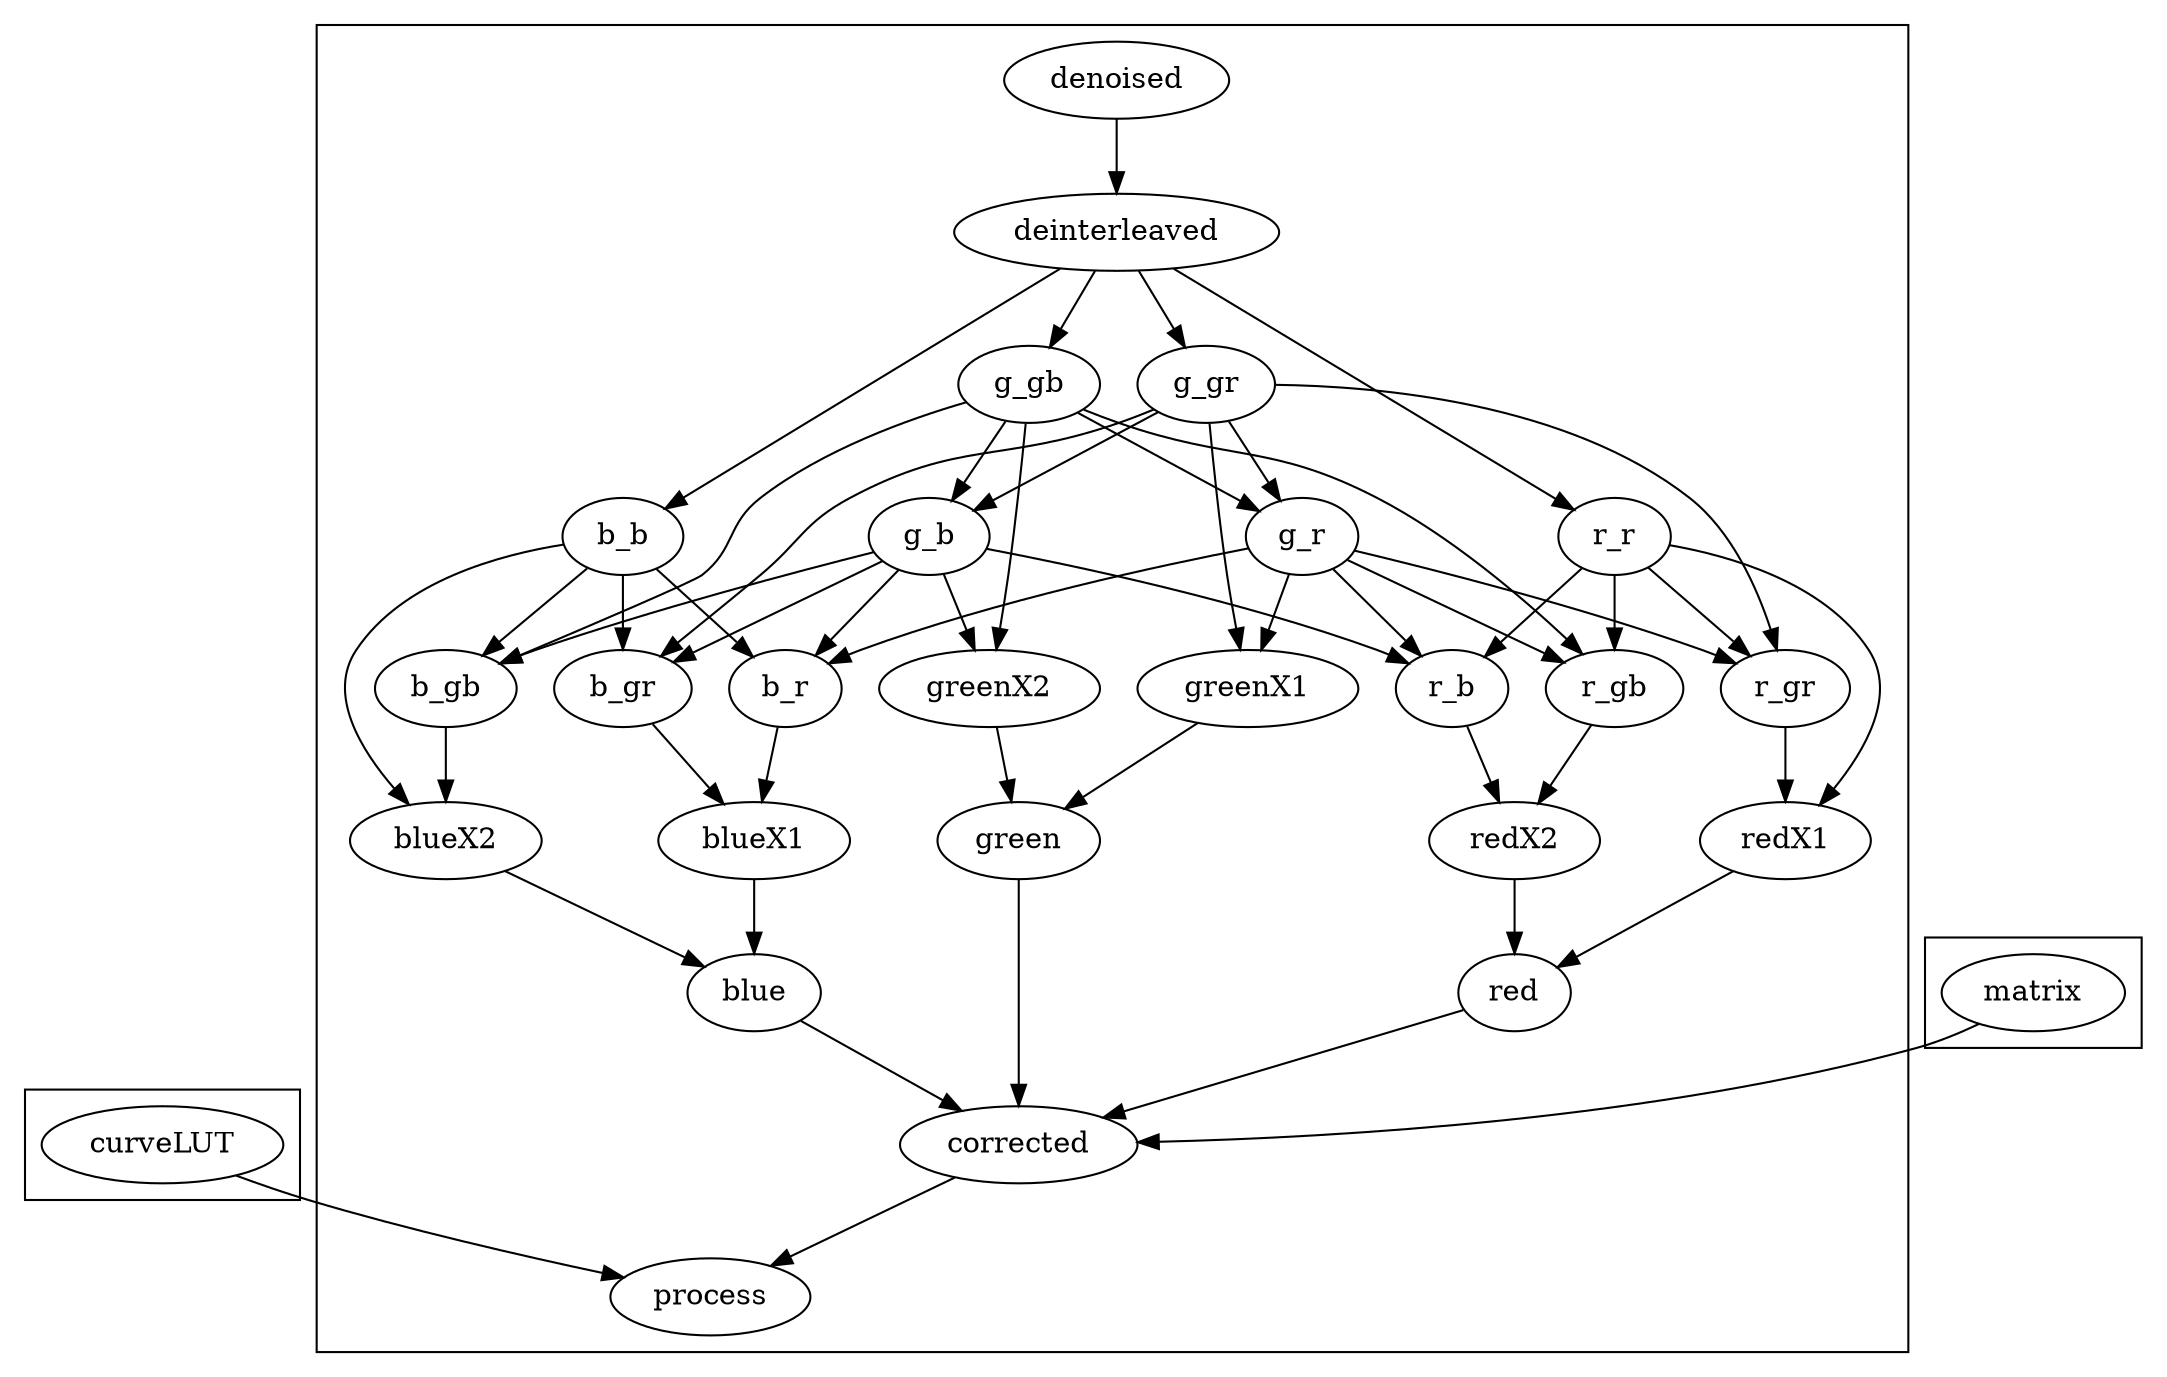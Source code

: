 digraph {
	graph [bb="0,0,920,662"];
	node [label="\N"];
	subgraph cluster_0 {
		graph [bb="780,82,912,136"];
		curveLUT		 [height="0.51389",
			pos="846,109",
			width="1.6111"];
	}
	subgraph cluster_1 {
		graph [bb="780,156,884,210"];
		matrix		 [height="0.51389",
			pos="832,183",
			width="1.2222"];
	}
	subgraph cluster_2 {
		graph [bb="8,8,772,654"];
		denoised		 [height="0.51389",
			pos="393,627",
			width="1.5"];
		deinterleaved		 [height="0.51389",
			pos="393,553",
			width="2.1667"];
		denoised -> deinterleaved		 [pos="e,393,571.67 393,608.33 393,600.26 393,590.65 393,581.71"];
		r_r		 [height="0.51389",
			pos="631,405",
			width="0.75"];
		deinterleaved -> r_r		 [pos="e,610.76,417.58 421.24,535.44 466.83,507.09 556.2,451.51 602.17,422.93"];
		b_b		 [height="0.51389",
			pos="155,405",
			width="0.80556"];
		deinterleaved -> b_b		 [pos="e,175.88,417.99 364.76,535.44 319.4,507.23 230.7,452.07 184.53,423.36"];
		g_gr		 [height="0.51389",
			pos="436,479",
			width="0.91667"];
		deinterleaved -> g_gr		 [pos="e,425.74,496.65 403.85,534.33 408.94,525.57 415.1,514.97 420.65,505.41"];
		g_gb		 [height="0.51389",
			pos="351,479",
			width="0.94444"];
		deinterleaved -> g_gb		 [pos="e,361.16,496.9 382.4,534.33 377.47,525.63 371.51,515.13 366.11,505.62"];
		greenX1		 [height="0.51389",
			pos="455,331",
			width="1.4722"];
		g_gr -> greenX1		 [pos="e,451.7,349.55 437.69,460.44 439.48,441.64 442.51,411.75 446,386 447.17,377.34 4\
48.64,367.95 450.04,359.42"];
		b_gr		 [height="0.51389",
			pos="155,331",
			width="0.91667"];
		g_gr -> b_gr		 [pos="e,174.65,346.03 410.94,466.91 405.42,464.46 399.57,462.02 394,460 338.05,439.67 \
316.96,453.05 265,424 243.31,411.88 242.84,402.2 224,386 210.66,374.53 195.4,362\
.28 182.63,352.26"];
		g_r		 [height="0.51389",
			pos="482,405",
			width="0.75"];
		g_gr -> g_r		 [pos="e,471.34,422.16 446.9,461.46 452.61,452.27 459.72,440.84 466.04,430.68"];
		g_b		 [height="0.51389",
			pos="303,405",
			width="0.80556"];
		g_gr -> g_b		 [pos="e,324.91,417.19 412.53,465.94 390.67,453.78 357.95,435.57 333.96,422.22"];
		r_gr		 [height="0.51389",
			pos="713,331",
			width="0.86111"];
		g_gr -> r_gr		 [pos="e,708.92,349.35 468.48,474.72 524.55,466.78 636.45,448.34 667,424 687.46,407.7 6\
99.51,379.96 706.11,359.01"];
		r_gb		 [height="0.51389",
			pos="631,331",
			width="0.91667"];
		g_gb -> r_gb		 [pos="e,615.33,347.52 377.15,466.78 382.66,464.39 388.48,462.01 394,460 447.92,440.36 \
467.25,450.78 518,424 552.62,405.73 586.5,375.76 607.99,354.8"];
		greenX2		 [height="0.51389",
			pos="331,331",
			width="1.4722"];
		g_gb -> greenX2		 [pos="e,334.72,349.53 349.4,460.42 347.69,441.61 344.72,411.72 341,386 339.75,377.33 3\
38.13,367.93 336.57,359.4"];
		g_gb -> g_r		 [pos="e,461.05,416.84 374.72,465.6 396.46,453.32 428.74,435.08 452.21,421.83"];
		b_gb		 [height="0.51389",
			pos="70,331",
			width="0.94444"];
		g_gb -> b_gb		 [pos="e,96.407,342.72 320.64,470.39 293.47,461.69 253.51,446.32 224,424 206.62,410.85 \
210.31,399.25 193,386 192.05,385.27 141.64,362.82 105.66,346.83"];
		g_gb -> g_b		 [pos="e,314.13,422.16 339.62,461.46 333.66,452.27 326.25,440.84 319.66,430.68"];
		g_r -> r_gb		 [pos="e,606.19,343.32 503.99,394.08 528.5,381.91 568.43,362.07 596.98,347.89"];
		r_b		 [height="0.51389",
			pos="553,331",
			width="0.75"];
		g_r -> r_b		 [pos="e,537.96,346.67 497.06,389.31 506.85,379.1 519.78,365.62 530.75,354.19"];
		g_r -> greenX1		 [pos="e,461.78,349.6 475.33,386.71 472.3,378.41 468.65,368.41 465.28,359.18"];
		b_r		 [height="0.51389",
			pos="233,331",
			width="0.75"];
		g_r -> b_r		 [pos="e,253.94,343.1 455.82,400.29 415.02,392.49 334.18,375.22 269,350 267.12,349.27 2\
65.22,348.47 263.31,347.62"];
		g_r -> r_gr		 [pos="e,689.16,343.1 507.77,399 544.87,390.05 615.23,371.87 673,350 675.24,349.15 677.\
54,348.23 679.83,347.26"];
		r_r -> r_gb		 [pos="e,631,349.67 631,386.33 631,378.26 631,368.65 631,359.71"];
		redX1		 [height="0.51389",
			pos="718,257",
			width="1.1389"];
		r_r -> redX1		 [pos="e,733.7,274.48 657.61,401.45 686.71,395.98 732.01,382.49 753,350 766.54,329.05 7\
53.61,302.09 739.8,282.6"];
		r_r -> r_b		 [pos="e,568.87,346.06 614.84,389.67 603.68,379.08 588.67,364.84 576.23,353.04"];
		r_r -> r_gr		 [pos="e,695.87,346.46 647.59,390.02 659.22,379.53 674.96,365.33 688.09,353.48"];
		r_gr -> redX1		 [pos="e,716.74,275.67 714.26,312.33 714.81,304.26 715.46,294.65 716.06,285.71"];
		red		 [height="0.51389",
			pos="662,183",
			width="0.75"];
		redX1 -> red		 [pos="e,674.6,199.65 704.73,239.46 697.6,230.05 688.7,218.28 680.86,207.93"];
		g_b -> r_b		 [pos="e,532.07,343.1 331.01,399.98 372.52,392.06 452.41,374.95 517,350 518.88,349.27 5\
20.79,348.47 522.69,347.63"];
		g_b -> greenX2		 [pos="e,323.96,349.6 309.92,386.71 313.06,378.41 316.85,368.41 320.34,359.18"];
		g_b -> b_gr		 [pos="e,179.69,343.34 279.88,393.44 255.41,381.2 216.55,361.78 188.68,347.84"];
		g_b -> b_gb		 [pos="e,96.151,343.22 275.89,398.38 238.69,389.01 169.96,370.72 113,350 110.58,349.12 \
108.11,348.17 105.63,347.18"];
		g_b -> b_r		 [pos="e,247.92,346.77 287.81,388.94 278.21,378.79 265.63,365.5 254.95,354.21"];
		redX2		 [height="0.51389",
			pos="618,257",
			width="1.1389"];
		r_gb -> redX2		 [pos="e,621.28,275.67 627.72,312.33 626.3,304.26 624.61,294.65 623.04,285.71"];
		r_b -> redX2		 [pos="e,602.79,274.32 567.1,314.94 575.58,305.3 586.54,292.82 596.12,281.92"];
		redX2 -> red		 [pos="e,651.75,200.24 628.65,239.09 634.03,230.05 640.64,218.92 646.56,208.96"];
		green		 [height="0.51389",
			pos="455,257",
			width="1.0833"];
		greenX2 -> green		 [pos="e,430.67,271.52 357.91,314.94 376.68,303.74 401.87,288.71 421.88,276.77"];
		greenX1 -> green		 [pos="e,455,275.67 455,312.33 455,304.26 455,294.65 455,285.71"];
		corrected		 [height="0.51389",
			pos="662,109",
			width="1.5833"];
		green -> corrected		 [pos="e,638.32,125.93 476.76,241.44 513.37,215.27 587.45,162.3 630,131.88"];
		blueX2		 [height="0.51389",
			pos="70,257",
			width="1.2778"];
		b_b -> blueX2		 [pos="e,51.77,274.26 126.3,401.73 95.781,396.54 48.953,383.33 27,350 12.724,328.33 28.\
686,301.15 45.058,281.78"];
		b_b -> b_gr		 [pos="e,155,349.67 155,386.33 155,378.26 155,368.65 155,359.71"];
		b_b -> b_gb		 [pos="e,88.056,346.72 137.8,390.02 125.71,379.5 109.34,365.25 95.71,353.38"];
		b_b -> b_r		 [pos="e,217.02,346.16 171.54,389.31 182.65,378.77 197.45,364.73 209.74,353.07"];
		blueX1		 [height="0.51389",
			pos="207,257",
			width="1.2778"];
		b_r -> blueX1		 [pos="e,213.44,275.34 226.57,312.71 223.64,304.35 220.09,294.26 216.83,284.97"];
		b_gr -> blueX1		 [pos="e,194.4,274.93 167.32,313.46 173.64,304.47 181.47,293.34 188.49,283.34"];
		blue		 [height="0.51389",
			pos="207,183",
			width="0.88889"];
		blueX1 -> blue		 [pos="e,207,201.67 207,238.33 207,230.26 207,220.65 207,211.71"];
		b_gb -> blueX2		 [pos="e,70,275.67 70,312.33 70,304.26 70,294.65 70,285.71"];
		blueX2 -> blue		 [pos="e,183.42,195.73 97.724,242.02 119.95,230.02 151.18,213.15 174.57,200.52"];
		red -> corrected		 [pos="e,662,127.67 662,164.33 662,156.26 662,146.65 662,137.71"];
		blue -> corrected		 [pos="e,610.88,117.31 237.92,177.97 312.29,165.88 502.32,134.97 600.78,118.96"];
		process		 [height="0.51389",
			pos="689,35",
			width="1.3333"];
		corrected -> process		 [pos="e,682.28,53.411 668.81,90.327 671.84,82.026 675.47,72.078 678.81,62.921"];
	}
	curveLUT -> process	 [pos="e,719.62,49.433 813.47,93.667 788.91,82.092 755.09,66.149 728.89,53.804"];
	matrix -> corrected	 [pos="e,698.43,123.39 803.37,168.8 794.64,164.58 784.97,160.01 776,156 753.71,146.04 7\
28.66,135.63 707.73,127.14"];
}
